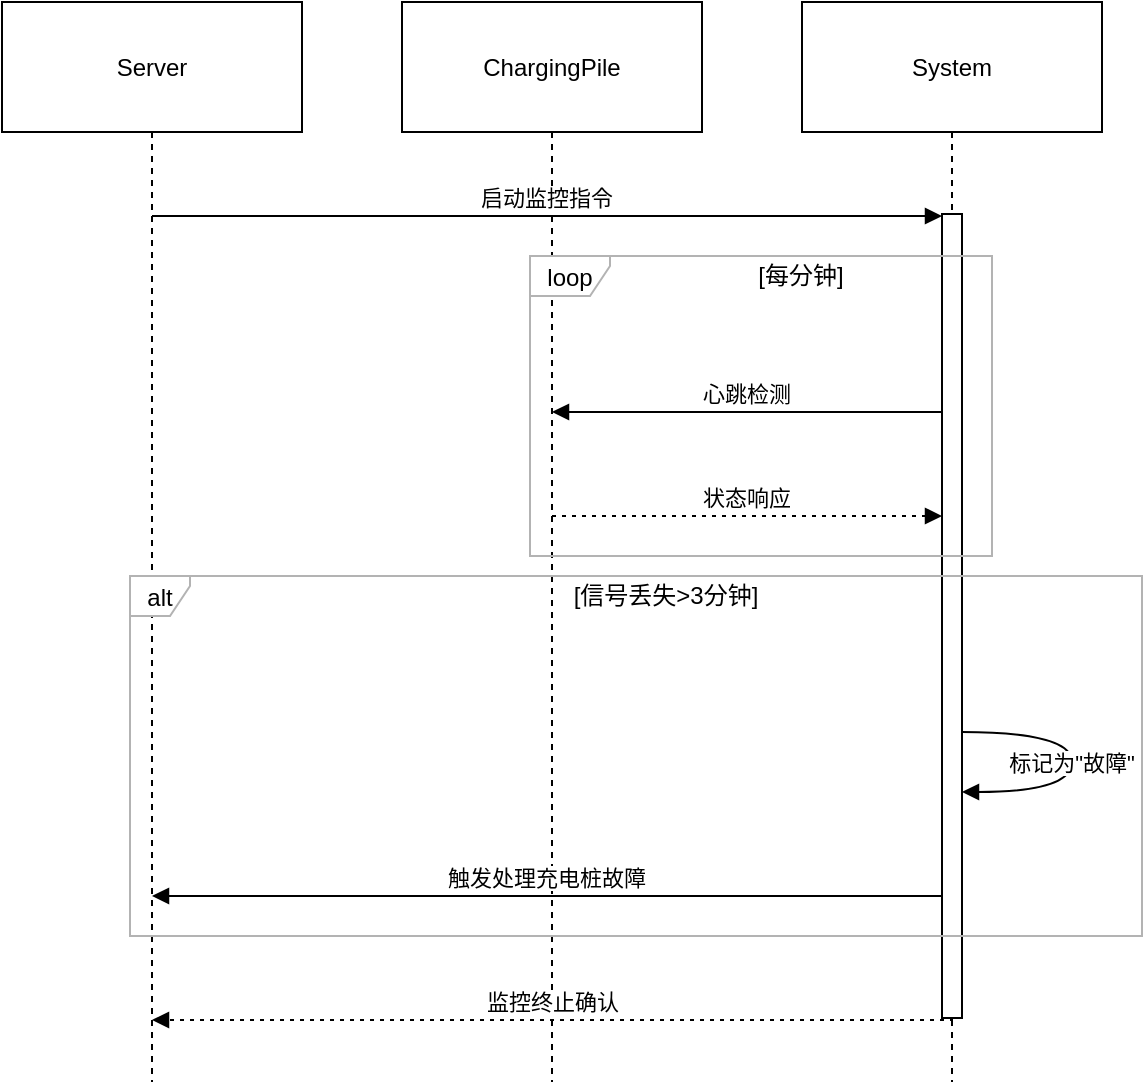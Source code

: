 <mxfile version="26.2.13">
  <diagram name="第 1 页" id="2BHJ6eeiq_Yv8pMzbxQ_">
    <mxGraphModel dx="704" dy="419" grid="1" gridSize="10" guides="1" tooltips="1" connect="1" arrows="1" fold="1" page="1" pageScale="1" pageWidth="827" pageHeight="1169" math="0" shadow="0">
      <root>
        <mxCell id="0" />
        <mxCell id="1" parent="0" />
        <mxCell id="BVc9t5YBlYApv27JJ1SE-1" value="Server" style="shape=umlLifeline;perimeter=lifelinePerimeter;whiteSpace=wrap;container=1;dropTarget=0;collapsible=0;recursiveResize=0;outlineConnect=0;portConstraint=eastwest;newEdgeStyle={&quot;edgeStyle&quot;:&quot;elbowEdgeStyle&quot;,&quot;elbow&quot;:&quot;vertical&quot;,&quot;curved&quot;:0,&quot;rounded&quot;:0};size=65;" vertex="1" parent="1">
          <mxGeometry x="20" y="20" width="150" height="540" as="geometry" />
        </mxCell>
        <mxCell id="BVc9t5YBlYApv27JJ1SE-2" value="ChargingPile" style="shape=umlLifeline;perimeter=lifelinePerimeter;whiteSpace=wrap;container=1;dropTarget=0;collapsible=0;recursiveResize=0;outlineConnect=0;portConstraint=eastwest;newEdgeStyle={&quot;edgeStyle&quot;:&quot;elbowEdgeStyle&quot;,&quot;elbow&quot;:&quot;vertical&quot;,&quot;curved&quot;:0,&quot;rounded&quot;:0};size=65;" vertex="1" parent="1">
          <mxGeometry x="220" y="20" width="150" height="540" as="geometry" />
        </mxCell>
        <mxCell id="BVc9t5YBlYApv27JJ1SE-3" value="System" style="shape=umlLifeline;perimeter=lifelinePerimeter;whiteSpace=wrap;container=1;dropTarget=0;collapsible=0;recursiveResize=0;outlineConnect=0;portConstraint=eastwest;newEdgeStyle={&quot;edgeStyle&quot;:&quot;elbowEdgeStyle&quot;,&quot;elbow&quot;:&quot;vertical&quot;,&quot;curved&quot;:0,&quot;rounded&quot;:0};size=65;" vertex="1" parent="1">
          <mxGeometry x="420" y="20" width="150" height="540" as="geometry" />
        </mxCell>
        <mxCell id="BVc9t5YBlYApv27JJ1SE-4" value="" style="points=[];perimeter=orthogonalPerimeter;outlineConnect=0;targetShapes=umlLifeline;portConstraint=eastwest;newEdgeStyle={&quot;edgeStyle&quot;:&quot;elbowEdgeStyle&quot;,&quot;elbow&quot;:&quot;vertical&quot;,&quot;curved&quot;:0,&quot;rounded&quot;:0}" vertex="1" parent="BVc9t5YBlYApv27JJ1SE-3">
          <mxGeometry x="70" y="106" width="10" height="402" as="geometry" />
        </mxCell>
        <mxCell id="BVc9t5YBlYApv27JJ1SE-5" value="loop" style="shape=umlFrame;pointerEvents=0;dropTarget=0;strokeColor=#B3B3B3;height=20;width=40" vertex="1" parent="1">
          <mxGeometry x="284" y="147" width="231" height="150" as="geometry" />
        </mxCell>
        <mxCell id="BVc9t5YBlYApv27JJ1SE-6" value="[每分钟]" style="text;strokeColor=none;fillColor=none;align=center;verticalAlign=middle;whiteSpace=wrap;" vertex="1" parent="BVc9t5YBlYApv27JJ1SE-5">
          <mxGeometry x="40" width="191" height="20" as="geometry" />
        </mxCell>
        <mxCell id="BVc9t5YBlYApv27JJ1SE-7" value="alt" style="shape=umlFrame;pointerEvents=0;dropTarget=0;strokeColor=#B3B3B3;height=20;width=30" vertex="1" parent="1">
          <mxGeometry x="84" y="307" width="506" height="180" as="geometry" />
        </mxCell>
        <mxCell id="BVc9t5YBlYApv27JJ1SE-8" value="[信号丢失&gt;3分钟]" style="text;strokeColor=none;fillColor=none;align=center;verticalAlign=middle;whiteSpace=wrap;" vertex="1" parent="BVc9t5YBlYApv27JJ1SE-7">
          <mxGeometry x="30" width="476" height="20" as="geometry" />
        </mxCell>
        <mxCell id="BVc9t5YBlYApv27JJ1SE-9" value="启动监控指令" style="verticalAlign=bottom;edgeStyle=elbowEdgeStyle;elbow=vertical;curved=0;rounded=0;endArrow=block;" edge="1" parent="1" source="BVc9t5YBlYApv27JJ1SE-1" target="BVc9t5YBlYApv27JJ1SE-4">
          <mxGeometry relative="1" as="geometry">
            <Array as="points">
              <mxPoint x="302" y="127" />
            </Array>
          </mxGeometry>
        </mxCell>
        <mxCell id="BVc9t5YBlYApv27JJ1SE-10" value="心跳检测" style="verticalAlign=bottom;edgeStyle=elbowEdgeStyle;elbow=vertical;curved=0;rounded=0;endArrow=block;" edge="1" parent="1" source="BVc9t5YBlYApv27JJ1SE-4" target="BVc9t5YBlYApv27JJ1SE-2">
          <mxGeometry relative="1" as="geometry">
            <Array as="points">
              <mxPoint x="405" y="225" />
            </Array>
          </mxGeometry>
        </mxCell>
        <mxCell id="BVc9t5YBlYApv27JJ1SE-11" value="状态响应" style="verticalAlign=bottom;edgeStyle=elbowEdgeStyle;elbow=vertical;curved=0;rounded=0;dashed=1;dashPattern=2 3;endArrow=block;" edge="1" parent="1" source="BVc9t5YBlYApv27JJ1SE-2" target="BVc9t5YBlYApv27JJ1SE-4">
          <mxGeometry relative="1" as="geometry">
            <Array as="points">
              <mxPoint x="402" y="277" />
            </Array>
          </mxGeometry>
        </mxCell>
        <mxCell id="BVc9t5YBlYApv27JJ1SE-12" value="标记为&quot;故障&quot;" style="curved=1;endArrow=block;rounded=0;" edge="1" parent="1" source="BVc9t5YBlYApv27JJ1SE-4" target="BVc9t5YBlYApv27JJ1SE-4">
          <mxGeometry relative="1" as="geometry">
            <Array as="points">
              <mxPoint x="555" y="385" />
              <mxPoint x="555" y="415" />
            </Array>
          </mxGeometry>
        </mxCell>
        <mxCell id="BVc9t5YBlYApv27JJ1SE-13" value="触发处理充电桩故障" style="verticalAlign=bottom;edgeStyle=elbowEdgeStyle;elbow=vertical;curved=0;rounded=0;endArrow=block;" edge="1" parent="1" source="BVc9t5YBlYApv27JJ1SE-4" target="BVc9t5YBlYApv27JJ1SE-1">
          <mxGeometry relative="1" as="geometry">
            <Array as="points">
              <mxPoint x="305" y="467" />
            </Array>
          </mxGeometry>
        </mxCell>
        <mxCell id="BVc9t5YBlYApv27JJ1SE-14" value="监控终止确认" style="verticalAlign=bottom;edgeStyle=elbowEdgeStyle;elbow=vertical;curved=0;rounded=0;dashed=1;dashPattern=2 3;endArrow=block;" edge="1" parent="1" source="BVc9t5YBlYApv27JJ1SE-4" target="BVc9t5YBlYApv27JJ1SE-1">
          <mxGeometry relative="1" as="geometry">
            <Array as="points">
              <mxPoint x="305" y="529" />
            </Array>
          </mxGeometry>
        </mxCell>
      </root>
    </mxGraphModel>
  </diagram>
</mxfile>
